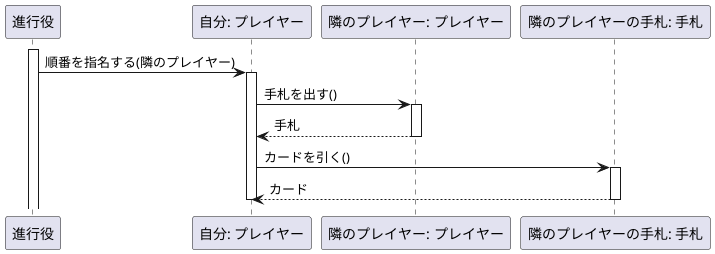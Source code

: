 @startuml

activate 進行役
進行役 -> "自分: プレイヤー" : 順番を指名する(隣のプレイヤー)

activate "自分: プレイヤー"
"自分: プレイヤー" -> "隣のプレイヤー: プレイヤー" : 手札を出す()

activate "隣のプレイヤー: プレイヤー"
"自分: プレイヤー" <-- "隣のプレイヤー: プレイヤー" : 手札
deactivate "隣のプレイヤー: プレイヤー"

"自分: プレイヤー" -> "隣のプレイヤーの手札: 手札" : カードを引く()
activate "隣のプレイヤーの手札: 手札"
"自分: プレイヤー" <-- "隣のプレイヤーの手札: 手札" : カード
deactivate "隣のプレイヤーの手札: 手札"

deactivate "自分: プレイヤー"

@enduml
